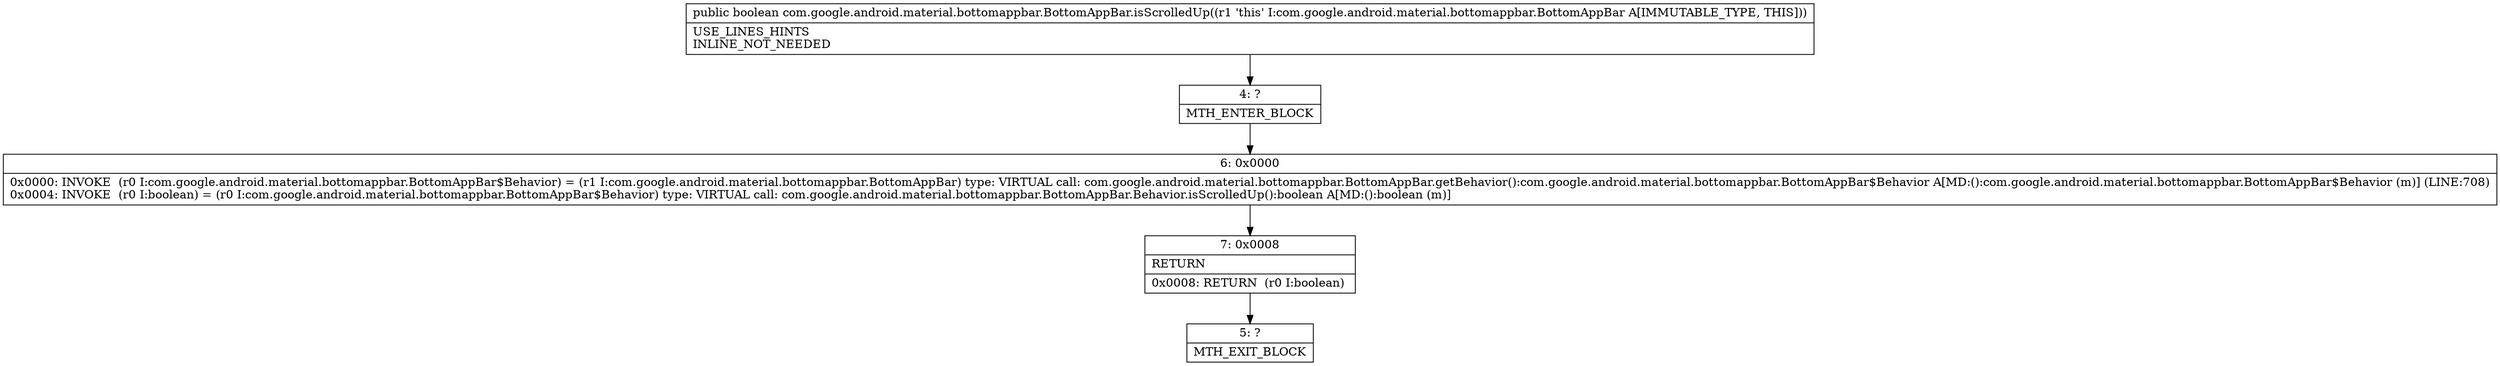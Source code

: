 digraph "CFG forcom.google.android.material.bottomappbar.BottomAppBar.isScrolledUp()Z" {
Node_4 [shape=record,label="{4\:\ ?|MTH_ENTER_BLOCK\l}"];
Node_6 [shape=record,label="{6\:\ 0x0000|0x0000: INVOKE  (r0 I:com.google.android.material.bottomappbar.BottomAppBar$Behavior) = (r1 I:com.google.android.material.bottomappbar.BottomAppBar) type: VIRTUAL call: com.google.android.material.bottomappbar.BottomAppBar.getBehavior():com.google.android.material.bottomappbar.BottomAppBar$Behavior A[MD:():com.google.android.material.bottomappbar.BottomAppBar$Behavior (m)] (LINE:708)\l0x0004: INVOKE  (r0 I:boolean) = (r0 I:com.google.android.material.bottomappbar.BottomAppBar$Behavior) type: VIRTUAL call: com.google.android.material.bottomappbar.BottomAppBar.Behavior.isScrolledUp():boolean A[MD:():boolean (m)]\l}"];
Node_7 [shape=record,label="{7\:\ 0x0008|RETURN\l|0x0008: RETURN  (r0 I:boolean) \l}"];
Node_5 [shape=record,label="{5\:\ ?|MTH_EXIT_BLOCK\l}"];
MethodNode[shape=record,label="{public boolean com.google.android.material.bottomappbar.BottomAppBar.isScrolledUp((r1 'this' I:com.google.android.material.bottomappbar.BottomAppBar A[IMMUTABLE_TYPE, THIS]))  | USE_LINES_HINTS\lINLINE_NOT_NEEDED\l}"];
MethodNode -> Node_4;Node_4 -> Node_6;
Node_6 -> Node_7;
Node_7 -> Node_5;
}


